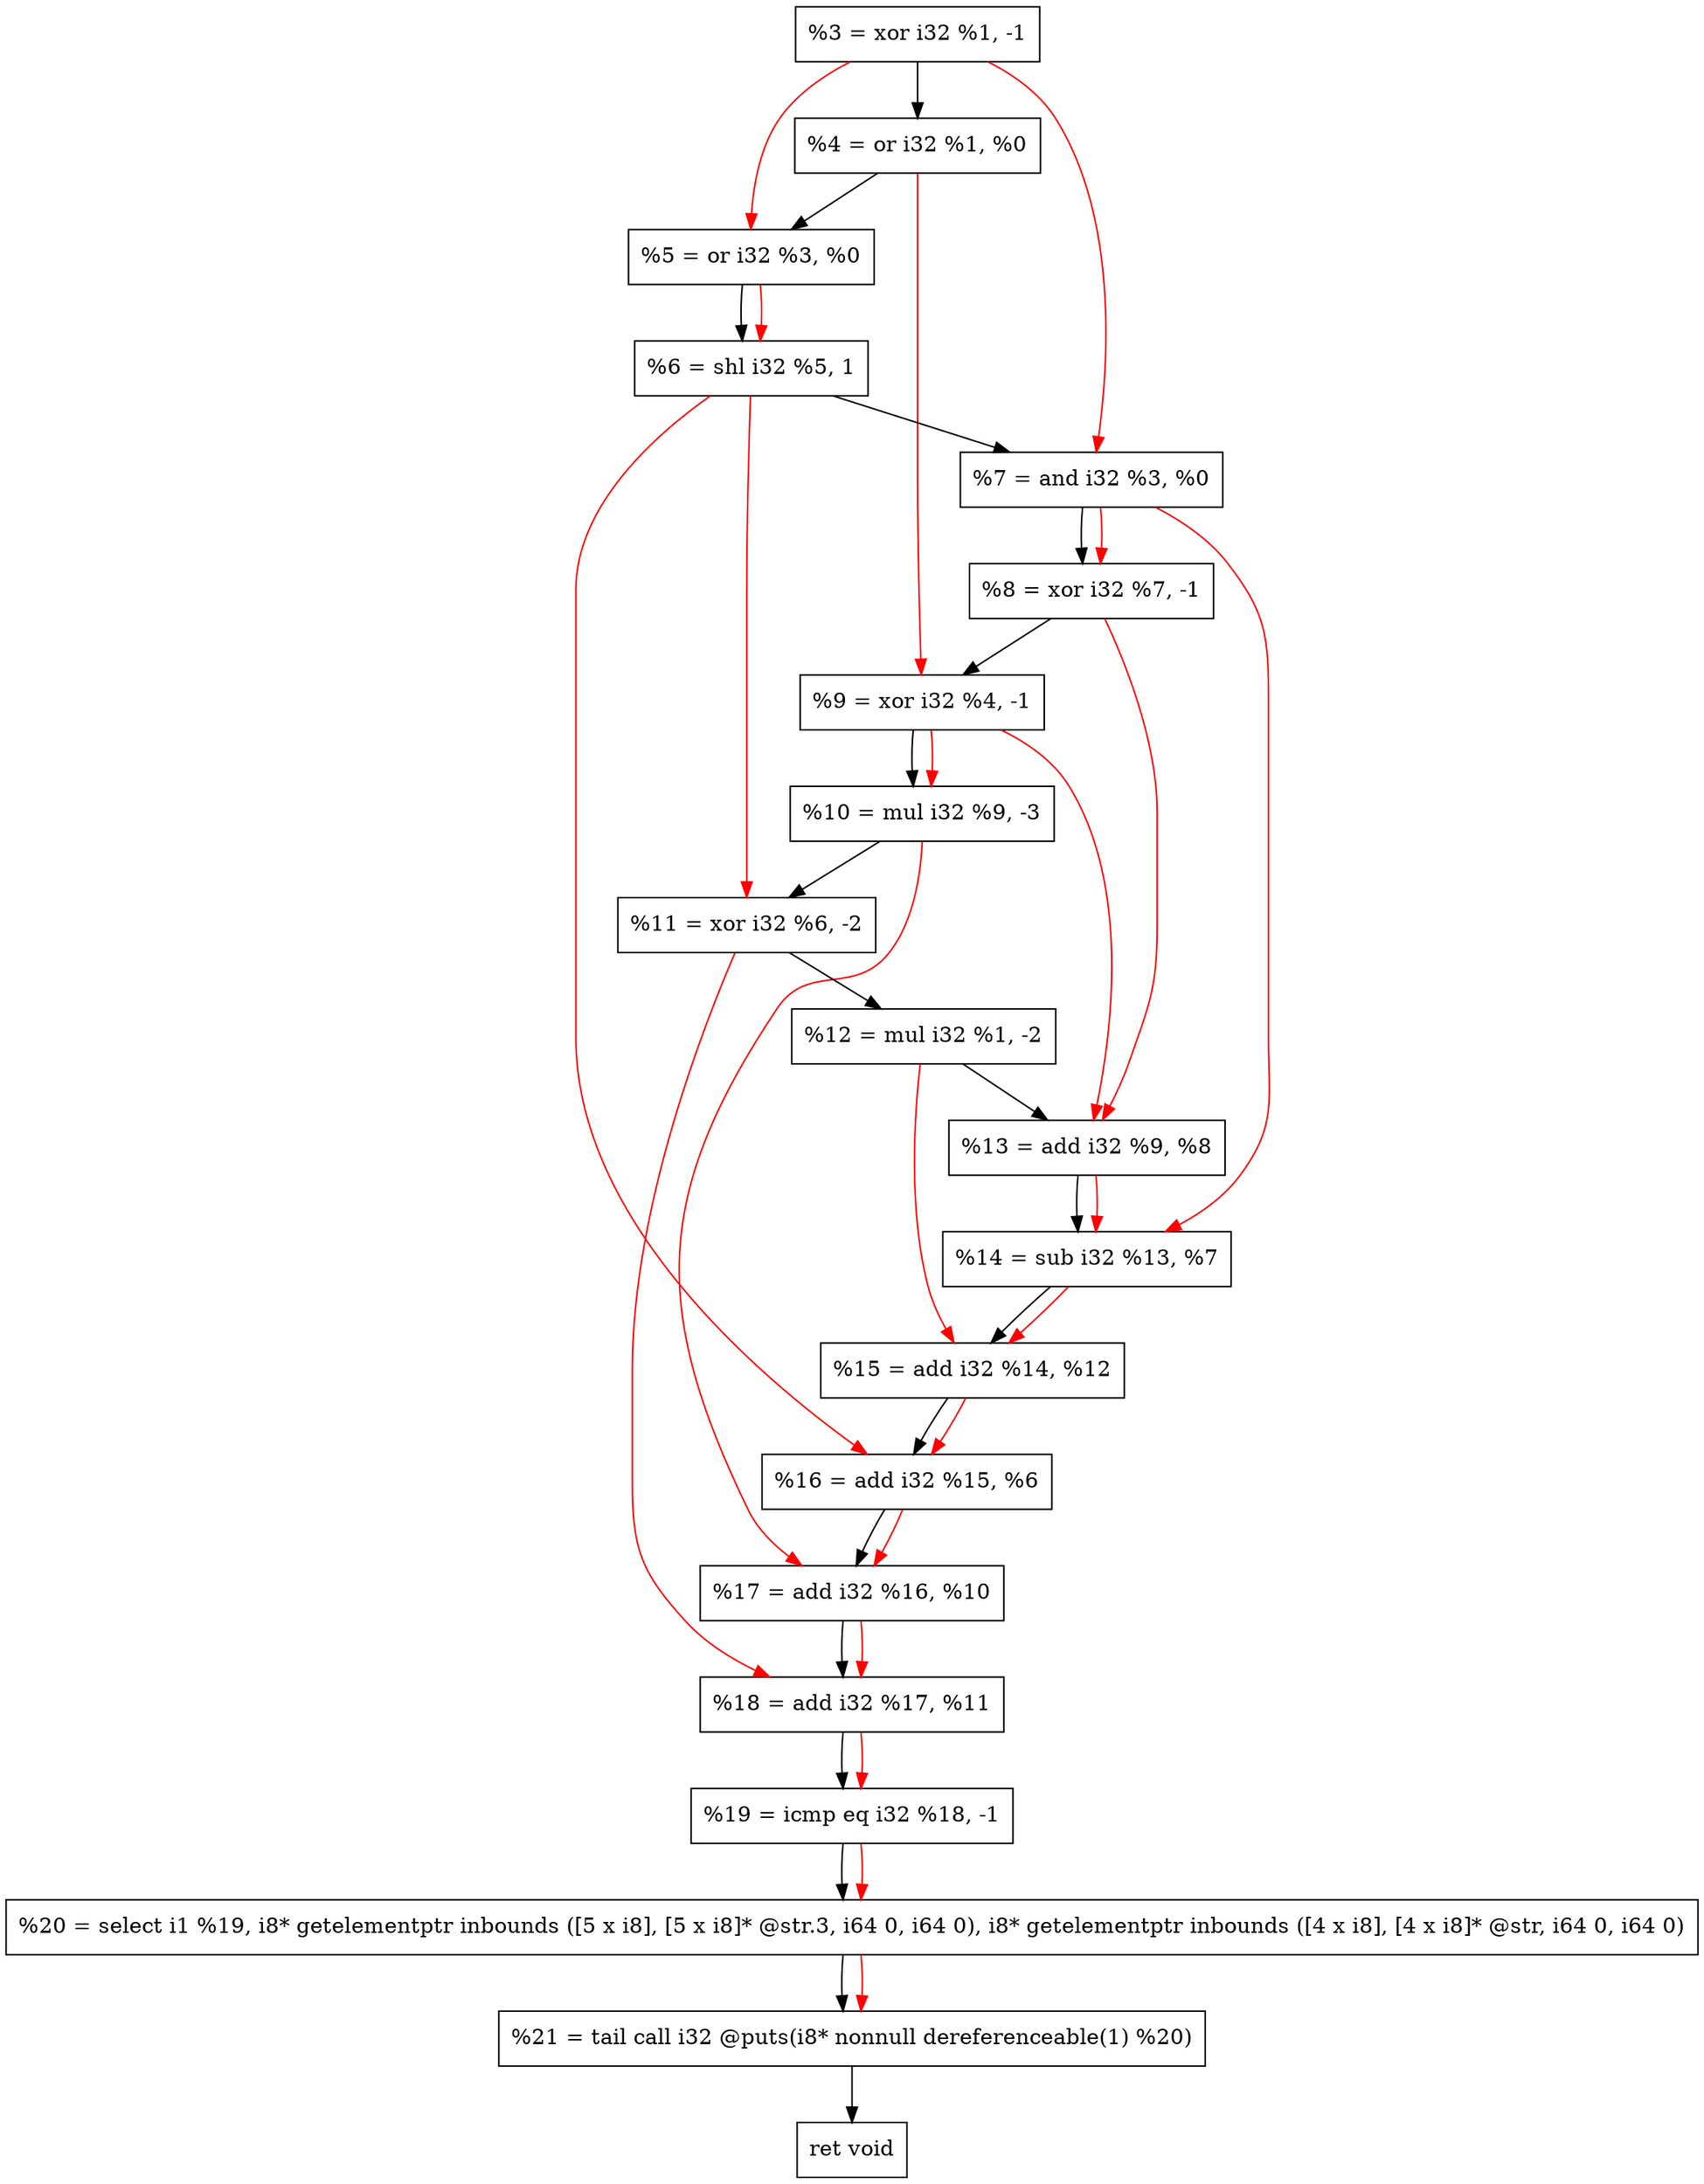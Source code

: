 digraph "DFG for'crackme' function" {
	Node0x24e9a30[shape=record, label="  %3 = xor i32 %1, -1"];
	Node0x24e9aa0[shape=record, label="  %4 = or i32 %1, %0"];
	Node0x24e9b60[shape=record, label="  %5 = or i32 %3, %0"];
	Node0x24e9bd0[shape=record, label="  %6 = shl i32 %5, 1"];
	Node0x24e9c40[shape=record, label="  %7 = and i32 %3, %0"];
	Node0x24e9cb0[shape=record, label="  %8 = xor i32 %7, -1"];
	Node0x24e9d20[shape=record, label="  %9 = xor i32 %4, -1"];
	Node0x24e9dc0[shape=record, label="  %10 = mul i32 %9, -3"];
	Node0x24e9e60[shape=record, label="  %11 = xor i32 %6, -2"];
	Node0x24e9ed0[shape=record, label="  %12 = mul i32 %1, -2"];
	Node0x24e9f40[shape=record, label="  %13 = add i32 %9, %8"];
	Node0x24e9fb0[shape=record, label="  %14 = sub i32 %13, %7"];
	Node0x24ea020[shape=record, label="  %15 = add i32 %14, %12"];
	Node0x24ea090[shape=record, label="  %16 = add i32 %15, %6"];
	Node0x24ea100[shape=record, label="  %17 = add i32 %16, %10"];
	Node0x24ea170[shape=record, label="  %18 = add i32 %17, %11"];
	Node0x24ea1e0[shape=record, label="  %19 = icmp eq i32 %18, -1"];
	Node0x248a268[shape=record, label="  %20 = select i1 %19, i8* getelementptr inbounds ([5 x i8], [5 x i8]* @str.3, i64 0, i64 0), i8* getelementptr inbounds ([4 x i8], [4 x i8]* @str, i64 0, i64 0)"];
	Node0x24ea680[shape=record, label="  %21 = tail call i32 @puts(i8* nonnull dereferenceable(1) %20)"];
	Node0x24ea6d0[shape=record, label="  ret void"];
	Node0x24e9a30 -> Node0x24e9aa0;
	Node0x24e9aa0 -> Node0x24e9b60;
	Node0x24e9b60 -> Node0x24e9bd0;
	Node0x24e9bd0 -> Node0x24e9c40;
	Node0x24e9c40 -> Node0x24e9cb0;
	Node0x24e9cb0 -> Node0x24e9d20;
	Node0x24e9d20 -> Node0x24e9dc0;
	Node0x24e9dc0 -> Node0x24e9e60;
	Node0x24e9e60 -> Node0x24e9ed0;
	Node0x24e9ed0 -> Node0x24e9f40;
	Node0x24e9f40 -> Node0x24e9fb0;
	Node0x24e9fb0 -> Node0x24ea020;
	Node0x24ea020 -> Node0x24ea090;
	Node0x24ea090 -> Node0x24ea100;
	Node0x24ea100 -> Node0x24ea170;
	Node0x24ea170 -> Node0x24ea1e0;
	Node0x24ea1e0 -> Node0x248a268;
	Node0x248a268 -> Node0x24ea680;
	Node0x24ea680 -> Node0x24ea6d0;
edge [color=red]
	Node0x24e9a30 -> Node0x24e9b60;
	Node0x24e9b60 -> Node0x24e9bd0;
	Node0x24e9a30 -> Node0x24e9c40;
	Node0x24e9c40 -> Node0x24e9cb0;
	Node0x24e9aa0 -> Node0x24e9d20;
	Node0x24e9d20 -> Node0x24e9dc0;
	Node0x24e9bd0 -> Node0x24e9e60;
	Node0x24e9d20 -> Node0x24e9f40;
	Node0x24e9cb0 -> Node0x24e9f40;
	Node0x24e9f40 -> Node0x24e9fb0;
	Node0x24e9c40 -> Node0x24e9fb0;
	Node0x24e9fb0 -> Node0x24ea020;
	Node0x24e9ed0 -> Node0x24ea020;
	Node0x24ea020 -> Node0x24ea090;
	Node0x24e9bd0 -> Node0x24ea090;
	Node0x24ea090 -> Node0x24ea100;
	Node0x24e9dc0 -> Node0x24ea100;
	Node0x24ea100 -> Node0x24ea170;
	Node0x24e9e60 -> Node0x24ea170;
	Node0x24ea170 -> Node0x24ea1e0;
	Node0x24ea1e0 -> Node0x248a268;
	Node0x248a268 -> Node0x24ea680;
}
